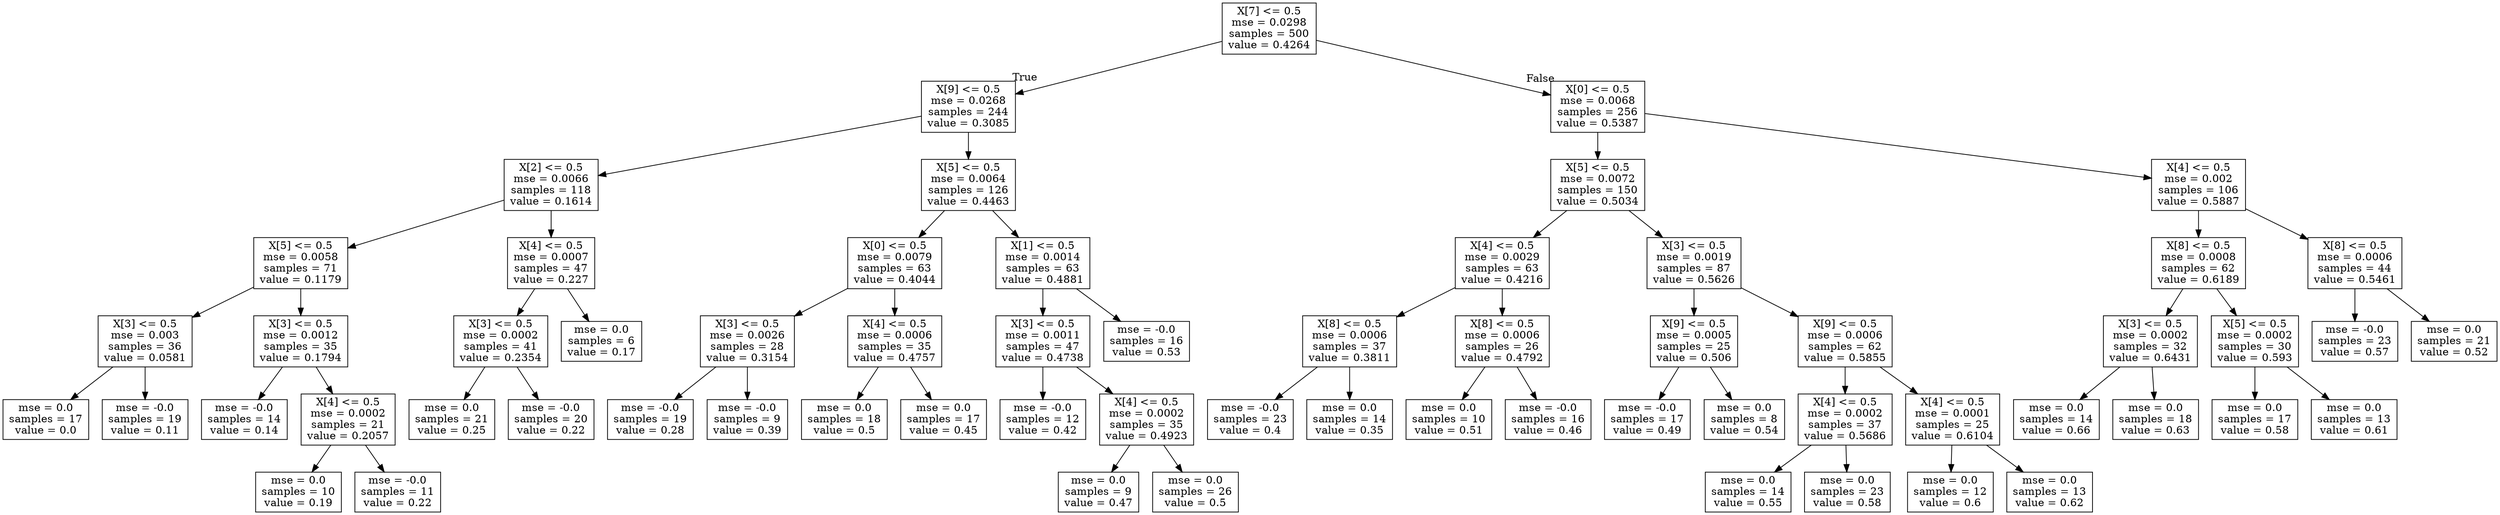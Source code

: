 digraph Tree {
node [shape=box] ;
0 [label="X[7] <= 0.5\nmse = 0.0298\nsamples = 500\nvalue = 0.4264"] ;
1 [label="X[9] <= 0.5\nmse = 0.0268\nsamples = 244\nvalue = 0.3085"] ;
0 -> 1 [labeldistance=2.5, labelangle=45, headlabel="True"] ;
2 [label="X[2] <= 0.5\nmse = 0.0066\nsamples = 118\nvalue = 0.1614"] ;
1 -> 2 ;
3 [label="X[5] <= 0.5\nmse = 0.0058\nsamples = 71\nvalue = 0.1179"] ;
2 -> 3 ;
4 [label="X[3] <= 0.5\nmse = 0.003\nsamples = 36\nvalue = 0.0581"] ;
3 -> 4 ;
5 [label="mse = 0.0\nsamples = 17\nvalue = 0.0"] ;
4 -> 5 ;
6 [label="mse = -0.0\nsamples = 19\nvalue = 0.11"] ;
4 -> 6 ;
7 [label="X[3] <= 0.5\nmse = 0.0012\nsamples = 35\nvalue = 0.1794"] ;
3 -> 7 ;
8 [label="mse = -0.0\nsamples = 14\nvalue = 0.14"] ;
7 -> 8 ;
9 [label="X[4] <= 0.5\nmse = 0.0002\nsamples = 21\nvalue = 0.2057"] ;
7 -> 9 ;
10 [label="mse = 0.0\nsamples = 10\nvalue = 0.19"] ;
9 -> 10 ;
11 [label="mse = -0.0\nsamples = 11\nvalue = 0.22"] ;
9 -> 11 ;
12 [label="X[4] <= 0.5\nmse = 0.0007\nsamples = 47\nvalue = 0.227"] ;
2 -> 12 ;
13 [label="X[3] <= 0.5\nmse = 0.0002\nsamples = 41\nvalue = 0.2354"] ;
12 -> 13 ;
14 [label="mse = 0.0\nsamples = 21\nvalue = 0.25"] ;
13 -> 14 ;
15 [label="mse = -0.0\nsamples = 20\nvalue = 0.22"] ;
13 -> 15 ;
16 [label="mse = 0.0\nsamples = 6\nvalue = 0.17"] ;
12 -> 16 ;
17 [label="X[5] <= 0.5\nmse = 0.0064\nsamples = 126\nvalue = 0.4463"] ;
1 -> 17 ;
18 [label="X[0] <= 0.5\nmse = 0.0079\nsamples = 63\nvalue = 0.4044"] ;
17 -> 18 ;
19 [label="X[3] <= 0.5\nmse = 0.0026\nsamples = 28\nvalue = 0.3154"] ;
18 -> 19 ;
20 [label="mse = -0.0\nsamples = 19\nvalue = 0.28"] ;
19 -> 20 ;
21 [label="mse = -0.0\nsamples = 9\nvalue = 0.39"] ;
19 -> 21 ;
22 [label="X[4] <= 0.5\nmse = 0.0006\nsamples = 35\nvalue = 0.4757"] ;
18 -> 22 ;
23 [label="mse = 0.0\nsamples = 18\nvalue = 0.5"] ;
22 -> 23 ;
24 [label="mse = 0.0\nsamples = 17\nvalue = 0.45"] ;
22 -> 24 ;
25 [label="X[1] <= 0.5\nmse = 0.0014\nsamples = 63\nvalue = 0.4881"] ;
17 -> 25 ;
26 [label="X[3] <= 0.5\nmse = 0.0011\nsamples = 47\nvalue = 0.4738"] ;
25 -> 26 ;
27 [label="mse = -0.0\nsamples = 12\nvalue = 0.42"] ;
26 -> 27 ;
28 [label="X[4] <= 0.5\nmse = 0.0002\nsamples = 35\nvalue = 0.4923"] ;
26 -> 28 ;
29 [label="mse = 0.0\nsamples = 9\nvalue = 0.47"] ;
28 -> 29 ;
30 [label="mse = 0.0\nsamples = 26\nvalue = 0.5"] ;
28 -> 30 ;
31 [label="mse = -0.0\nsamples = 16\nvalue = 0.53"] ;
25 -> 31 ;
32 [label="X[0] <= 0.5\nmse = 0.0068\nsamples = 256\nvalue = 0.5387"] ;
0 -> 32 [labeldistance=2.5, labelangle=-45, headlabel="False"] ;
33 [label="X[5] <= 0.5\nmse = 0.0072\nsamples = 150\nvalue = 0.5034"] ;
32 -> 33 ;
34 [label="X[4] <= 0.5\nmse = 0.0029\nsamples = 63\nvalue = 0.4216"] ;
33 -> 34 ;
35 [label="X[8] <= 0.5\nmse = 0.0006\nsamples = 37\nvalue = 0.3811"] ;
34 -> 35 ;
36 [label="mse = -0.0\nsamples = 23\nvalue = 0.4"] ;
35 -> 36 ;
37 [label="mse = 0.0\nsamples = 14\nvalue = 0.35"] ;
35 -> 37 ;
38 [label="X[8] <= 0.5\nmse = 0.0006\nsamples = 26\nvalue = 0.4792"] ;
34 -> 38 ;
39 [label="mse = 0.0\nsamples = 10\nvalue = 0.51"] ;
38 -> 39 ;
40 [label="mse = -0.0\nsamples = 16\nvalue = 0.46"] ;
38 -> 40 ;
41 [label="X[3] <= 0.5\nmse = 0.0019\nsamples = 87\nvalue = 0.5626"] ;
33 -> 41 ;
42 [label="X[9] <= 0.5\nmse = 0.0005\nsamples = 25\nvalue = 0.506"] ;
41 -> 42 ;
43 [label="mse = -0.0\nsamples = 17\nvalue = 0.49"] ;
42 -> 43 ;
44 [label="mse = 0.0\nsamples = 8\nvalue = 0.54"] ;
42 -> 44 ;
45 [label="X[9] <= 0.5\nmse = 0.0006\nsamples = 62\nvalue = 0.5855"] ;
41 -> 45 ;
46 [label="X[4] <= 0.5\nmse = 0.0002\nsamples = 37\nvalue = 0.5686"] ;
45 -> 46 ;
47 [label="mse = 0.0\nsamples = 14\nvalue = 0.55"] ;
46 -> 47 ;
48 [label="mse = 0.0\nsamples = 23\nvalue = 0.58"] ;
46 -> 48 ;
49 [label="X[4] <= 0.5\nmse = 0.0001\nsamples = 25\nvalue = 0.6104"] ;
45 -> 49 ;
50 [label="mse = 0.0\nsamples = 12\nvalue = 0.6"] ;
49 -> 50 ;
51 [label="mse = 0.0\nsamples = 13\nvalue = 0.62"] ;
49 -> 51 ;
52 [label="X[4] <= 0.5\nmse = 0.002\nsamples = 106\nvalue = 0.5887"] ;
32 -> 52 ;
53 [label="X[8] <= 0.5\nmse = 0.0008\nsamples = 62\nvalue = 0.6189"] ;
52 -> 53 ;
54 [label="X[3] <= 0.5\nmse = 0.0002\nsamples = 32\nvalue = 0.6431"] ;
53 -> 54 ;
55 [label="mse = 0.0\nsamples = 14\nvalue = 0.66"] ;
54 -> 55 ;
56 [label="mse = 0.0\nsamples = 18\nvalue = 0.63"] ;
54 -> 56 ;
57 [label="X[5] <= 0.5\nmse = 0.0002\nsamples = 30\nvalue = 0.593"] ;
53 -> 57 ;
58 [label="mse = 0.0\nsamples = 17\nvalue = 0.58"] ;
57 -> 58 ;
59 [label="mse = 0.0\nsamples = 13\nvalue = 0.61"] ;
57 -> 59 ;
60 [label="X[8] <= 0.5\nmse = 0.0006\nsamples = 44\nvalue = 0.5461"] ;
52 -> 60 ;
61 [label="mse = -0.0\nsamples = 23\nvalue = 0.57"] ;
60 -> 61 ;
62 [label="mse = 0.0\nsamples = 21\nvalue = 0.52"] ;
60 -> 62 ;
}